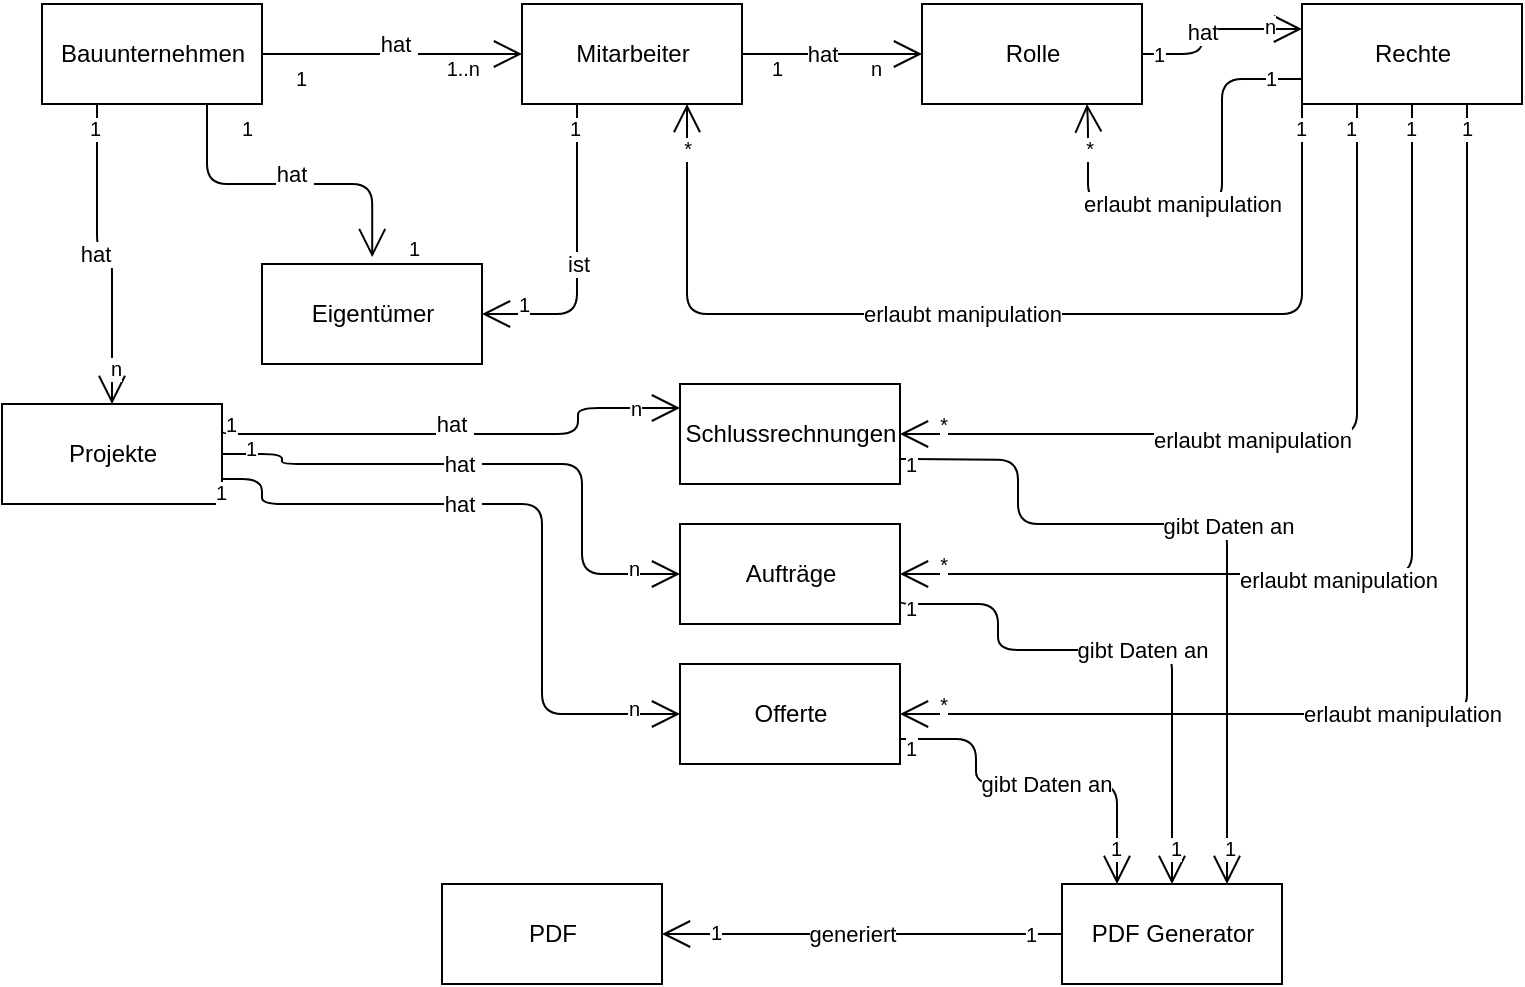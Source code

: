 <mxfile version="12.8.8" type="github"><diagram id="pgj_40XWlbkq-XVmsMVO" name="Page-1"><mxGraphModel dx="1103" dy="865" grid="1" gridSize="10" guides="1" tooltips="1" connect="1" arrows="1" fold="1" page="1" pageScale="1" pageWidth="827" pageHeight="1169" math="0" shadow="0"><root><mxCell id="0"/><mxCell id="1" parent="0"/><mxCell id="cFKLSj62pfJq8Eh--pYl-1" value="Bauunternehmen" style="html=1;" vertex="1" parent="1"><mxGeometry x="40" y="40" width="110" height="50" as="geometry"/></mxCell><mxCell id="cFKLSj62pfJq8Eh--pYl-2" value="Eigentümer" style="html=1;" vertex="1" parent="1"><mxGeometry x="150" y="170" width="110" height="50" as="geometry"/></mxCell><mxCell id="cFKLSj62pfJq8Eh--pYl-3" value="hat&amp;nbsp;" style="endArrow=open;html=1;endSize=12;startArrow=none;startSize=14;startFill=0;edgeStyle=orthogonalEdgeStyle;exitX=0.75;exitY=1;exitDx=0;exitDy=0;entryX=0.501;entryY=-0.069;entryDx=0;entryDy=0;entryPerimeter=0;" edge="1" parent="1" source="cFKLSj62pfJq8Eh--pYl-1" target="cFKLSj62pfJq8Eh--pYl-2"><mxGeometry x="0.046" y="5" relative="1" as="geometry"><mxPoint x="60" y="140" as="sourcePoint"/><mxPoint x="220" y="140" as="targetPoint"/><mxPoint as="offset"/></mxGeometry></mxCell><mxCell id="cFKLSj62pfJq8Eh--pYl-4" value="1" style="resizable=0;html=1;align=left;verticalAlign=top;labelBackgroundColor=#ffffff;fontSize=10;" connectable="0" vertex="1" parent="cFKLSj62pfJq8Eh--pYl-3"><mxGeometry x="-1" relative="1" as="geometry"><mxPoint x="15" as="offset"/></mxGeometry></mxCell><mxCell id="cFKLSj62pfJq8Eh--pYl-5" value="1" style="resizable=0;html=1;align=right;verticalAlign=top;labelBackgroundColor=#ffffff;fontSize=10;" connectable="0" vertex="1" parent="cFKLSj62pfJq8Eh--pYl-3"><mxGeometry x="1" relative="1" as="geometry"><mxPoint x="24.89" y="-16.51" as="offset"/></mxGeometry></mxCell><mxCell id="cFKLSj62pfJq8Eh--pYl-6" value="Mitarbeiter" style="html=1;" vertex="1" parent="1"><mxGeometry x="280" y="40" width="110" height="50" as="geometry"/></mxCell><mxCell id="cFKLSj62pfJq8Eh--pYl-7" value="hat&amp;nbsp;" style="endArrow=open;html=1;endSize=12;startArrow=none;startSize=14;startFill=0;edgeStyle=orthogonalEdgeStyle;exitX=1;exitY=0.5;exitDx=0;exitDy=0;entryX=0;entryY=0.5;entryDx=0;entryDy=0;" edge="1" parent="1" source="cFKLSj62pfJq8Eh--pYl-1" target="cFKLSj62pfJq8Eh--pYl-6"><mxGeometry x="0.046" y="5" relative="1" as="geometry"><mxPoint x="105" y="100" as="sourcePoint"/><mxPoint x="105.11" y="176.55" as="targetPoint"/><mxPoint as="offset"/></mxGeometry></mxCell><mxCell id="cFKLSj62pfJq8Eh--pYl-8" value="1" style="resizable=0;html=1;align=left;verticalAlign=top;labelBackgroundColor=#ffffff;fontSize=10;" connectable="0" vertex="1" parent="cFKLSj62pfJq8Eh--pYl-7"><mxGeometry x="-1" relative="1" as="geometry"><mxPoint x="15" as="offset"/></mxGeometry></mxCell><mxCell id="cFKLSj62pfJq8Eh--pYl-9" value="1..n" style="resizable=0;html=1;align=right;verticalAlign=top;labelBackgroundColor=#ffffff;fontSize=10;" connectable="0" vertex="1" parent="cFKLSj62pfJq8Eh--pYl-7"><mxGeometry x="1" relative="1" as="geometry"><mxPoint x="-20.29" y="-5.0" as="offset"/></mxGeometry></mxCell><mxCell id="cFKLSj62pfJq8Eh--pYl-10" value="ist" style="endArrow=open;html=1;endSize=12;startArrow=none;startSize=14;startFill=0;edgeStyle=orthogonalEdgeStyle;exitX=0.25;exitY=1;exitDx=0;exitDy=0;entryX=1;entryY=0.5;entryDx=0;entryDy=0;" edge="1" parent="1" source="cFKLSj62pfJq8Eh--pYl-6" target="cFKLSj62pfJq8Eh--pYl-2"><mxGeometry x="0.049" relative="1" as="geometry"><mxPoint x="329.99" y="90" as="sourcePoint"/><mxPoint x="330.1" y="166.55" as="targetPoint"/><mxPoint as="offset"/><Array as="points"><mxPoint x="307" y="195"/></Array></mxGeometry></mxCell><mxCell id="cFKLSj62pfJq8Eh--pYl-11" value="1" style="resizable=0;html=1;align=left;verticalAlign=top;labelBackgroundColor=#ffffff;fontSize=10;" connectable="0" vertex="1" parent="cFKLSj62pfJq8Eh--pYl-10"><mxGeometry x="-1" relative="1" as="geometry"><mxPoint x="-5.5" as="offset"/></mxGeometry></mxCell><mxCell id="cFKLSj62pfJq8Eh--pYl-12" value="1" style="resizable=0;html=1;align=right;verticalAlign=top;labelBackgroundColor=#ffffff;fontSize=10;" connectable="0" vertex="1" parent="cFKLSj62pfJq8Eh--pYl-10"><mxGeometry x="1" relative="1" as="geometry"><mxPoint x="24.89" y="-16.51" as="offset"/></mxGeometry></mxCell><mxCell id="cFKLSj62pfJq8Eh--pYl-13" value="Rollen" style="html=1;" vertex="1" parent="1"><mxGeometry x="480" y="40" width="110" height="50" as="geometry"/></mxCell><mxCell id="cFKLSj62pfJq8Eh--pYl-14" value="hat" style="endArrow=open;html=1;endSize=12;startArrow=none;startSize=14;startFill=0;edgeStyle=orthogonalEdgeStyle;entryX=0;entryY=0.5;entryDx=0;entryDy=0;exitX=1;exitY=0.5;exitDx=0;exitDy=0;" edge="1" parent="1" source="cFKLSj62pfJq8Eh--pYl-6" target="cFKLSj62pfJq8Eh--pYl-13"><mxGeometry x="-0.111" relative="1" as="geometry"><mxPoint x="410" y="65" as="sourcePoint"/><mxPoint x="390" y="65" as="targetPoint"/><mxPoint as="offset"/><Array as="points"/></mxGeometry></mxCell><mxCell id="cFKLSj62pfJq8Eh--pYl-15" value="1" style="resizable=0;html=1;align=left;verticalAlign=top;labelBackgroundColor=#ffffff;fontSize=10;" connectable="0" vertex="1" parent="cFKLSj62pfJq8Eh--pYl-14"><mxGeometry x="-1" relative="1" as="geometry"><mxPoint x="13" y="-5" as="offset"/></mxGeometry></mxCell><mxCell id="cFKLSj62pfJq8Eh--pYl-16" value="n" style="resizable=0;html=1;align=right;verticalAlign=top;labelBackgroundColor=#ffffff;fontSize=10;" connectable="0" vertex="1" parent="cFKLSj62pfJq8Eh--pYl-14"><mxGeometry x="1" relative="1" as="geometry"><mxPoint x="-20" y="-5" as="offset"/></mxGeometry></mxCell><mxCell id="cFKLSj62pfJq8Eh--pYl-17" value="Projekte" style="html=1;" vertex="1" parent="1"><mxGeometry x="20" y="240" width="110" height="50" as="geometry"/></mxCell><mxCell id="cFKLSj62pfJq8Eh--pYl-18" value="hat&amp;nbsp;" style="endArrow=open;html=1;endSize=12;startArrow=none;startSize=14;startFill=0;edgeStyle=orthogonalEdgeStyle;exitX=0.25;exitY=1;exitDx=0;exitDy=0;entryX=0.5;entryY=0;entryDx=0;entryDy=0;" edge="1" parent="1" source="cFKLSj62pfJq8Eh--pYl-1" target="cFKLSj62pfJq8Eh--pYl-17"><mxGeometry x="-0.048" relative="1" as="geometry"><mxPoint x="132.5" y="100" as="sourcePoint"/><mxPoint x="215.11" y="176.55" as="targetPoint"/><mxPoint as="offset"/></mxGeometry></mxCell><mxCell id="cFKLSj62pfJq8Eh--pYl-19" value="1" style="resizable=0;html=1;align=left;verticalAlign=top;labelBackgroundColor=#ffffff;fontSize=10;" connectable="0" vertex="1" parent="cFKLSj62pfJq8Eh--pYl-18"><mxGeometry x="-1" relative="1" as="geometry"><mxPoint x="-5.5" as="offset"/></mxGeometry></mxCell><mxCell id="cFKLSj62pfJq8Eh--pYl-20" value="n" style="resizable=0;html=1;align=right;verticalAlign=top;labelBackgroundColor=#ffffff;fontSize=10;" connectable="0" vertex="1" parent="cFKLSj62pfJq8Eh--pYl-18"><mxGeometry x="1" relative="1" as="geometry"><mxPoint x="5" y="-29.72" as="offset"/></mxGeometry></mxCell><mxCell id="cFKLSj62pfJq8Eh--pYl-21" value="Offerte" style="html=1;" vertex="1" parent="1"><mxGeometry x="359" y="370" width="110" height="50" as="geometry"/></mxCell><mxCell id="cFKLSj62pfJq8Eh--pYl-24" value="hat&amp;nbsp;" style="endArrow=open;html=1;endSize=12;startArrow=none;startSize=14;startFill=0;edgeStyle=orthogonalEdgeStyle;entryX=0;entryY=0.5;entryDx=0;entryDy=0;exitX=1;exitY=0.75;exitDx=0;exitDy=0;" edge="1" parent="1" source="cFKLSj62pfJq8Eh--pYl-17" target="cFKLSj62pfJq8Eh--pYl-21"><mxGeometry x="-0.235" relative="1" as="geometry"><mxPoint x="75.0" y="291" as="sourcePoint"/><mxPoint x="75.0" y="351" as="targetPoint"/><mxPoint as="offset"/><Array as="points"><mxPoint x="150" y="278"/><mxPoint x="150" y="290"/><mxPoint x="290" y="290"/><mxPoint x="290" y="395"/></Array></mxGeometry></mxCell><mxCell id="cFKLSj62pfJq8Eh--pYl-25" value="1" style="resizable=0;html=1;align=left;verticalAlign=top;labelBackgroundColor=#ffffff;fontSize=10;" connectable="0" vertex="1" parent="cFKLSj62pfJq8Eh--pYl-24"><mxGeometry x="-1" relative="1" as="geometry"><mxPoint x="-5.5" y="-6" as="offset"/></mxGeometry></mxCell><mxCell id="cFKLSj62pfJq8Eh--pYl-26" value="n" style="resizable=0;html=1;align=right;verticalAlign=top;labelBackgroundColor=#ffffff;fontSize=10;" connectable="0" vertex="1" parent="cFKLSj62pfJq8Eh--pYl-24"><mxGeometry x="1" relative="1" as="geometry"><mxPoint x="-19.19" y="-15.0" as="offset"/></mxGeometry></mxCell><mxCell id="cFKLSj62pfJq8Eh--pYl-27" value="Aufträge" style="html=1;" vertex="1" parent="1"><mxGeometry x="359" y="300" width="110" height="50" as="geometry"/></mxCell><mxCell id="cFKLSj62pfJq8Eh--pYl-28" value="hat&amp;nbsp;" style="endArrow=open;html=1;endSize=12;startArrow=none;startSize=14;startFill=0;edgeStyle=orthogonalEdgeStyle;entryX=0;entryY=0.5;entryDx=0;entryDy=0;exitX=1;exitY=0.5;exitDx=0;exitDy=0;" edge="1" parent="1" source="cFKLSj62pfJq8Eh--pYl-17" target="cFKLSj62pfJq8Eh--pYl-27"><mxGeometry x="-0.135" relative="1" as="geometry"><mxPoint x="85" y="301" as="sourcePoint"/><mxPoint x="85" y="361" as="targetPoint"/><mxPoint as="offset"/><Array as="points"><mxPoint x="160" y="265"/><mxPoint x="160" y="270"/><mxPoint x="310" y="270"/><mxPoint x="310" y="325"/></Array></mxGeometry></mxCell><mxCell id="cFKLSj62pfJq8Eh--pYl-29" value="1" style="resizable=0;html=1;align=left;verticalAlign=top;labelBackgroundColor=#ffffff;fontSize=10;" connectable="0" vertex="1" parent="cFKLSj62pfJq8Eh--pYl-28"><mxGeometry x="-1" relative="1" as="geometry"><mxPoint x="10" y="-15" as="offset"/></mxGeometry></mxCell><mxCell id="cFKLSj62pfJq8Eh--pYl-30" value="n" style="resizable=0;html=1;align=right;verticalAlign=top;labelBackgroundColor=#ffffff;fontSize=10;" connectable="0" vertex="1" parent="cFKLSj62pfJq8Eh--pYl-28"><mxGeometry x="1" relative="1" as="geometry"><mxPoint x="-19.05" y="-15.0" as="offset"/></mxGeometry></mxCell><mxCell id="cFKLSj62pfJq8Eh--pYl-31" value="Schlussrechnungen" style="html=1;" vertex="1" parent="1"><mxGeometry x="359" y="230" width="110" height="50" as="geometry"/></mxCell><mxCell id="cFKLSj62pfJq8Eh--pYl-32" value="hat&amp;nbsp;" style="endArrow=open;html=1;endSize=12;startArrow=none;startSize=14;startFill=0;edgeStyle=orthogonalEdgeStyle;entryX=0;entryY=0.25;entryDx=0;entryDy=0;exitX=1;exitY=0.25;exitDx=0;exitDy=0;" edge="1" parent="1" target="cFKLSj62pfJq8Eh--pYl-31" source="cFKLSj62pfJq8Eh--pYl-17"><mxGeometry x="-0.033" y="5" relative="1" as="geometry"><mxPoint x="260" y="290" as="sourcePoint"/><mxPoint x="242.5" y="361" as="targetPoint"/><mxPoint as="offset"/><Array as="points"><mxPoint x="130" y="255"/><mxPoint x="308" y="255"/><mxPoint x="308" y="242"/><mxPoint x="359" y="242"/></Array></mxGeometry></mxCell><mxCell id="cFKLSj62pfJq8Eh--pYl-33" value="1" style="resizable=0;html=1;align=left;verticalAlign=top;labelBackgroundColor=#ffffff;fontSize=10;" connectable="0" vertex="1" parent="cFKLSj62pfJq8Eh--pYl-32"><mxGeometry x="-1" relative="1" as="geometry"><mxPoint y="-15" as="offset"/></mxGeometry></mxCell><mxCell id="cFKLSj62pfJq8Eh--pYl-34" value="n" style="resizable=0;html=1;align=right;verticalAlign=top;labelBackgroundColor=#ffffff;fontSize=10;" connectable="0" vertex="1" parent="cFKLSj62pfJq8Eh--pYl-32"><mxGeometry x="1" relative="1" as="geometry"><mxPoint x="-19" y="-12.74" as="offset"/></mxGeometry></mxCell><mxCell id="cFKLSj62pfJq8Eh--pYl-35" value="erlaubt manipulation" style="endArrow=open;html=1;endSize=12;startArrow=none;startSize=14;startFill=0;edgeStyle=orthogonalEdgeStyle;exitX=0.25;exitY=1;exitDx=0;exitDy=0;entryX=1;entryY=0.5;entryDx=0;entryDy=0;" edge="1" parent="1" source="cFKLSj62pfJq8Eh--pYl-38" target="cFKLSj62pfJq8Eh--pYl-31"><mxGeometry x="0.108" y="3" relative="1" as="geometry"><mxPoint x="507.5" y="100" as="sourcePoint"/><mxPoint x="460.0" y="205.0" as="targetPoint"/><mxPoint as="offset"/><Array as="points"><mxPoint x="697" y="255"/></Array></mxGeometry></mxCell><mxCell id="cFKLSj62pfJq8Eh--pYl-36" value="1" style="resizable=0;html=1;align=left;verticalAlign=top;labelBackgroundColor=#ffffff;fontSize=10;" connectable="0" vertex="1" parent="cFKLSj62pfJq8Eh--pYl-35"><mxGeometry x="-1" relative="1" as="geometry"><mxPoint x="-7.5" as="offset"/></mxGeometry></mxCell><mxCell id="cFKLSj62pfJq8Eh--pYl-37" value="*" style="resizable=0;html=1;align=right;verticalAlign=top;labelBackgroundColor=#ffffff;fontSize=10;" connectable="0" vertex="1" parent="cFKLSj62pfJq8Eh--pYl-35"><mxGeometry x="1" relative="1" as="geometry"><mxPoint x="24.89" y="-16.51" as="offset"/></mxGeometry></mxCell><mxCell id="cFKLSj62pfJq8Eh--pYl-38" value="Rechte" style="html=1;" vertex="1" parent="1"><mxGeometry x="670" y="40" width="110" height="50" as="geometry"/></mxCell><mxCell id="cFKLSj62pfJq8Eh--pYl-42" value="Rolle" style="html=1;" vertex="1" parent="1"><mxGeometry x="480" y="40" width="110" height="50" as="geometry"/></mxCell><mxCell id="cFKLSj62pfJq8Eh--pYl-39" value="hat" style="endArrow=open;html=1;endSize=12;startArrow=none;startSize=14;startFill=0;edgeStyle=orthogonalEdgeStyle;entryX=0;entryY=0.25;entryDx=0;entryDy=0;" edge="1" parent="1" target="cFKLSj62pfJq8Eh--pYl-38"><mxGeometry x="-0.111" relative="1" as="geometry"><mxPoint x="590" y="65" as="sourcePoint"/><mxPoint x="670" y="65" as="targetPoint"/><mxPoint as="offset"/><Array as="points"><mxPoint x="620" y="65"/><mxPoint x="620" y="53"/></Array></mxGeometry></mxCell><mxCell id="cFKLSj62pfJq8Eh--pYl-40" value="1" style="resizable=0;html=1;align=left;verticalAlign=top;labelBackgroundColor=#ffffff;fontSize=10;" connectable="0" vertex="1" parent="cFKLSj62pfJq8Eh--pYl-39"><mxGeometry x="-1" relative="1" as="geometry"><mxPoint x="4" y="-12" as="offset"/></mxGeometry></mxCell><mxCell id="cFKLSj62pfJq8Eh--pYl-41" value="n" style="resizable=0;html=1;align=right;verticalAlign=top;labelBackgroundColor=#ffffff;fontSize=10;" connectable="0" vertex="1" parent="cFKLSj62pfJq8Eh--pYl-39"><mxGeometry x="1" relative="1" as="geometry"><mxPoint x="-13" y="-13" as="offset"/></mxGeometry></mxCell><mxCell id="cFKLSj62pfJq8Eh--pYl-44" value="erlaubt manipulation" style="endArrow=open;html=1;endSize=12;startArrow=none;startSize=14;startFill=0;edgeStyle=orthogonalEdgeStyle;exitX=0.5;exitY=1;exitDx=0;exitDy=0;" edge="1" parent="1" source="cFKLSj62pfJq8Eh--pYl-38"><mxGeometry x="0.108" y="3" relative="1" as="geometry"><mxPoint x="697.5" y="160" as="sourcePoint"/><mxPoint x="469" y="325" as="targetPoint"/><mxPoint as="offset"/><Array as="points"><mxPoint x="725" y="325"/></Array></mxGeometry></mxCell><mxCell id="cFKLSj62pfJq8Eh--pYl-45" value="1" style="resizable=0;html=1;align=left;verticalAlign=top;labelBackgroundColor=#ffffff;fontSize=10;" connectable="0" vertex="1" parent="cFKLSj62pfJq8Eh--pYl-44"><mxGeometry x="-1" relative="1" as="geometry"><mxPoint x="-5" as="offset"/></mxGeometry></mxCell><mxCell id="cFKLSj62pfJq8Eh--pYl-46" value="*" style="resizable=0;html=1;align=right;verticalAlign=top;labelBackgroundColor=#ffffff;fontSize=10;" connectable="0" vertex="1" parent="cFKLSj62pfJq8Eh--pYl-44"><mxGeometry x="1" relative="1" as="geometry"><mxPoint x="24.89" y="-16.51" as="offset"/></mxGeometry></mxCell><mxCell id="cFKLSj62pfJq8Eh--pYl-47" value="erlaubt manipulation" style="endArrow=open;html=1;endSize=12;startArrow=none;startSize=14;startFill=0;edgeStyle=orthogonalEdgeStyle;exitX=0.75;exitY=1;exitDx=0;exitDy=0;entryX=1;entryY=0.5;entryDx=0;entryDy=0;" edge="1" parent="1" source="cFKLSj62pfJq8Eh--pYl-38" target="cFKLSj62pfJq8Eh--pYl-21"><mxGeometry x="0.036" y="-33" relative="1" as="geometry"><mxPoint x="735" y="100" as="sourcePoint"/><mxPoint x="479" y="335.0" as="targetPoint"/><mxPoint x="-33" y="33" as="offset"/><Array as="points"><mxPoint x="753" y="395"/></Array></mxGeometry></mxCell><mxCell id="cFKLSj62pfJq8Eh--pYl-48" value="1" style="resizable=0;html=1;align=left;verticalAlign=top;labelBackgroundColor=#ffffff;fontSize=10;" connectable="0" vertex="1" parent="cFKLSj62pfJq8Eh--pYl-47"><mxGeometry x="-1" relative="1" as="geometry"><mxPoint x="-5" as="offset"/></mxGeometry></mxCell><mxCell id="cFKLSj62pfJq8Eh--pYl-49" value="*" style="resizable=0;html=1;align=right;verticalAlign=top;labelBackgroundColor=#ffffff;fontSize=10;" connectable="0" vertex="1" parent="cFKLSj62pfJq8Eh--pYl-47"><mxGeometry x="1" relative="1" as="geometry"><mxPoint x="24.89" y="-16.51" as="offset"/></mxGeometry></mxCell><mxCell id="cFKLSj62pfJq8Eh--pYl-50" value="PDF" style="html=1;" vertex="1" parent="1"><mxGeometry x="240" y="480" width="110" height="50" as="geometry"/></mxCell><mxCell id="cFKLSj62pfJq8Eh--pYl-52" value="PDF Generator" style="html=1;" vertex="1" parent="1"><mxGeometry x="550" y="480" width="110" height="50" as="geometry"/></mxCell><mxCell id="cFKLSj62pfJq8Eh--pYl-56" value="gibt Daten an" style="endArrow=open;html=1;endSize=12;startArrow=none;startSize=14;startFill=0;edgeStyle=orthogonalEdgeStyle;exitX=1;exitY=0.75;exitDx=0;exitDy=0;entryX=0.25;entryY=0;entryDx=0;entryDy=0;" edge="1" parent="1" source="cFKLSj62pfJq8Eh--pYl-21" target="cFKLSj62pfJq8Eh--pYl-52"><mxGeometry x="0.049" relative="1" as="geometry"><mxPoint x="507.5" y="470" as="sourcePoint"/><mxPoint x="460.0" y="575.0" as="targetPoint"/><mxPoint as="offset"/><Array as="points"><mxPoint x="507" y="407"/><mxPoint x="507" y="430"/><mxPoint x="577" y="430"/></Array></mxGeometry></mxCell><mxCell id="cFKLSj62pfJq8Eh--pYl-57" value="1" style="resizable=0;html=1;align=left;verticalAlign=top;labelBackgroundColor=#ffffff;fontSize=10;" connectable="0" vertex="1" parent="cFKLSj62pfJq8Eh--pYl-56"><mxGeometry x="-1" relative="1" as="geometry"><mxPoint x="1" y="-7.5" as="offset"/></mxGeometry></mxCell><mxCell id="cFKLSj62pfJq8Eh--pYl-58" value="1" style="resizable=0;html=1;align=right;verticalAlign=top;labelBackgroundColor=#ffffff;fontSize=10;" connectable="0" vertex="1" parent="cFKLSj62pfJq8Eh--pYl-56"><mxGeometry x="1" relative="1" as="geometry"><mxPoint x="2.5" y="-29.97" as="offset"/></mxGeometry></mxCell><mxCell id="cFKLSj62pfJq8Eh--pYl-59" value="gibt Daten an" style="endArrow=open;html=1;endSize=12;startArrow=none;startSize=14;startFill=0;edgeStyle=orthogonalEdgeStyle;exitX=1;exitY=0.75;exitDx=0;exitDy=0;entryX=0.5;entryY=0;entryDx=0;entryDy=0;" edge="1" parent="1" source="cFKLSj62pfJq8Eh--pYl-27" target="cFKLSj62pfJq8Eh--pYl-52"><mxGeometry x="0.049" relative="1" as="geometry"><mxPoint x="480" y="340.02" as="sourcePoint"/><mxPoint x="601" y="460" as="targetPoint"/><mxPoint as="offset"/><Array as="points"><mxPoint x="469" y="340"/><mxPoint x="518" y="340"/><mxPoint x="518" y="363"/><mxPoint x="605" y="363"/></Array></mxGeometry></mxCell><mxCell id="cFKLSj62pfJq8Eh--pYl-60" value="1" style="resizable=0;html=1;align=left;verticalAlign=top;labelBackgroundColor=#ffffff;fontSize=10;" connectable="0" vertex="1" parent="cFKLSj62pfJq8Eh--pYl-59"><mxGeometry x="-1" relative="1" as="geometry"><mxPoint x="1" y="-7.5" as="offset"/></mxGeometry></mxCell><mxCell id="cFKLSj62pfJq8Eh--pYl-61" value="1" style="resizable=0;html=1;align=right;verticalAlign=top;labelBackgroundColor=#ffffff;fontSize=10;" connectable="0" vertex="1" parent="cFKLSj62pfJq8Eh--pYl-59"><mxGeometry x="1" relative="1" as="geometry"><mxPoint x="5" y="-29.95" as="offset"/></mxGeometry></mxCell><mxCell id="cFKLSj62pfJq8Eh--pYl-62" value="gibt Daten an" style="endArrow=open;html=1;endSize=12;startArrow=none;startSize=14;startFill=0;edgeStyle=orthogonalEdgeStyle;entryX=0.75;entryY=0;entryDx=0;entryDy=0;exitX=1;exitY=0.75;exitDx=0;exitDy=0;" edge="1" parent="1" source="cFKLSj62pfJq8Eh--pYl-31" target="cFKLSj62pfJq8Eh--pYl-52"><mxGeometry x="0.049" relative="1" as="geometry"><mxPoint x="500" y="280" as="sourcePoint"/><mxPoint x="615" y="490" as="targetPoint"/><mxPoint as="offset"/><Array as="points"><mxPoint x="479" y="268"/><mxPoint x="528" y="268"/><mxPoint x="528" y="300"/><mxPoint x="633" y="300"/><mxPoint x="633" y="480"/></Array></mxGeometry></mxCell><mxCell id="cFKLSj62pfJq8Eh--pYl-63" value="1" style="resizable=0;html=1;align=left;verticalAlign=top;labelBackgroundColor=#ffffff;fontSize=10;" connectable="0" vertex="1" parent="cFKLSj62pfJq8Eh--pYl-62"><mxGeometry x="-1" relative="1" as="geometry"><mxPoint x="1" y="-9.5" as="offset"/></mxGeometry></mxCell><mxCell id="cFKLSj62pfJq8Eh--pYl-64" value="1" style="resizable=0;html=1;align=right;verticalAlign=top;labelBackgroundColor=#ffffff;fontSize=10;" connectable="0" vertex="1" parent="cFKLSj62pfJq8Eh--pYl-62"><mxGeometry x="1" relative="1" as="geometry"><mxPoint x="5" y="-29.95" as="offset"/></mxGeometry></mxCell><mxCell id="cFKLSj62pfJq8Eh--pYl-65" value="generiert" style="endArrow=open;html=1;endSize=12;startArrow=none;startSize=14;startFill=0;edgeStyle=orthogonalEdgeStyle;exitX=0;exitY=0.5;exitDx=0;exitDy=0;entryX=1;entryY=0.5;entryDx=0;entryDy=0;" edge="1" parent="1" source="cFKLSj62pfJq8Eh--pYl-52" target="cFKLSj62pfJq8Eh--pYl-50"><mxGeometry x="0.049" relative="1" as="geometry"><mxPoint x="530" y="548.01" as="sourcePoint"/><mxPoint x="638.5" y="620.51" as="targetPoint"/><mxPoint as="offset"/><Array as="points"><mxPoint x="550" y="505"/></Array></mxGeometry></mxCell><mxCell id="cFKLSj62pfJq8Eh--pYl-66" value="1" style="resizable=0;html=1;align=left;verticalAlign=top;labelBackgroundColor=#ffffff;fontSize=10;" connectable="0" vertex="1" parent="cFKLSj62pfJq8Eh--pYl-65"><mxGeometry x="-1" relative="1" as="geometry"><mxPoint x="-20" y="-12.5" as="offset"/></mxGeometry></mxCell><mxCell id="cFKLSj62pfJq8Eh--pYl-67" value="1" style="resizable=0;html=1;align=right;verticalAlign=top;labelBackgroundColor=#ffffff;fontSize=10;" connectable="0" vertex="1" parent="cFKLSj62pfJq8Eh--pYl-65"><mxGeometry x="1" relative="1" as="geometry"><mxPoint x="30" y="-13.0" as="offset"/></mxGeometry></mxCell><mxCell id="cFKLSj62pfJq8Eh--pYl-68" value="erlaubt manipulation" style="endArrow=open;html=1;endSize=12;startArrow=none;startSize=14;startFill=0;edgeStyle=orthogonalEdgeStyle;exitX=0;exitY=1;exitDx=0;exitDy=0;entryX=0.75;entryY=1;entryDx=0;entryDy=0;" edge="1" parent="1" source="cFKLSj62pfJq8Eh--pYl-38" target="cFKLSj62pfJq8Eh--pYl-6"><mxGeometry x="0.063" relative="1" as="geometry"><mxPoint x="578.5" y="30" as="sourcePoint"/><mxPoint x="350" y="195.0" as="targetPoint"/><mxPoint as="offset"/><Array as="points"><mxPoint x="670" y="195"/><mxPoint x="363" y="195"/></Array></mxGeometry></mxCell><mxCell id="cFKLSj62pfJq8Eh--pYl-69" value="1" style="resizable=0;html=1;align=left;verticalAlign=top;labelBackgroundColor=#ffffff;fontSize=10;" connectable="0" vertex="1" parent="cFKLSj62pfJq8Eh--pYl-68"><mxGeometry x="-1" relative="1" as="geometry"><mxPoint x="-5.5" as="offset"/></mxGeometry></mxCell><mxCell id="cFKLSj62pfJq8Eh--pYl-70" value="*" style="resizable=0;html=1;align=right;verticalAlign=top;labelBackgroundColor=#ffffff;fontSize=10;" connectable="0" vertex="1" parent="cFKLSj62pfJq8Eh--pYl-68"><mxGeometry x="1" relative="1" as="geometry"><mxPoint x="2.5" y="10.17" as="offset"/></mxGeometry></mxCell><mxCell id="cFKLSj62pfJq8Eh--pYl-71" value="erlaubt manipulation" style="endArrow=open;html=1;endSize=12;startArrow=none;startSize=14;startFill=0;edgeStyle=orthogonalEdgeStyle;exitX=0;exitY=0.75;exitDx=0;exitDy=0;entryX=0.75;entryY=1;entryDx=0;entryDy=0;" edge="1" parent="1" source="cFKLSj62pfJq8Eh--pYl-38" target="cFKLSj62pfJq8Eh--pYl-42"><mxGeometry x="0.114" relative="1" as="geometry"><mxPoint x="680" y="100" as="sourcePoint"/><mxPoint x="372.5" y="100" as="targetPoint"/><mxPoint as="offset"/><Array as="points"><mxPoint x="630" y="78"/><mxPoint x="630" y="140"/><mxPoint x="563" y="140"/><mxPoint x="563" y="100"/><mxPoint x="563" y="100"/></Array></mxGeometry></mxCell><mxCell id="cFKLSj62pfJq8Eh--pYl-72" value="1" style="resizable=0;html=1;align=left;verticalAlign=top;labelBackgroundColor=#ffffff;fontSize=10;" connectable="0" vertex="1" parent="cFKLSj62pfJq8Eh--pYl-71"><mxGeometry x="-1" relative="1" as="geometry"><mxPoint x="-20" y="-12.5" as="offset"/></mxGeometry></mxCell><mxCell id="cFKLSj62pfJq8Eh--pYl-73" value="*" style="resizable=0;html=1;align=right;verticalAlign=top;labelBackgroundColor=#ffffff;fontSize=10;" connectable="0" vertex="1" parent="cFKLSj62pfJq8Eh--pYl-71"><mxGeometry x="1" relative="1" as="geometry"><mxPoint x="3.5" y="10" as="offset"/></mxGeometry></mxCell></root></mxGraphModel></diagram></mxfile>